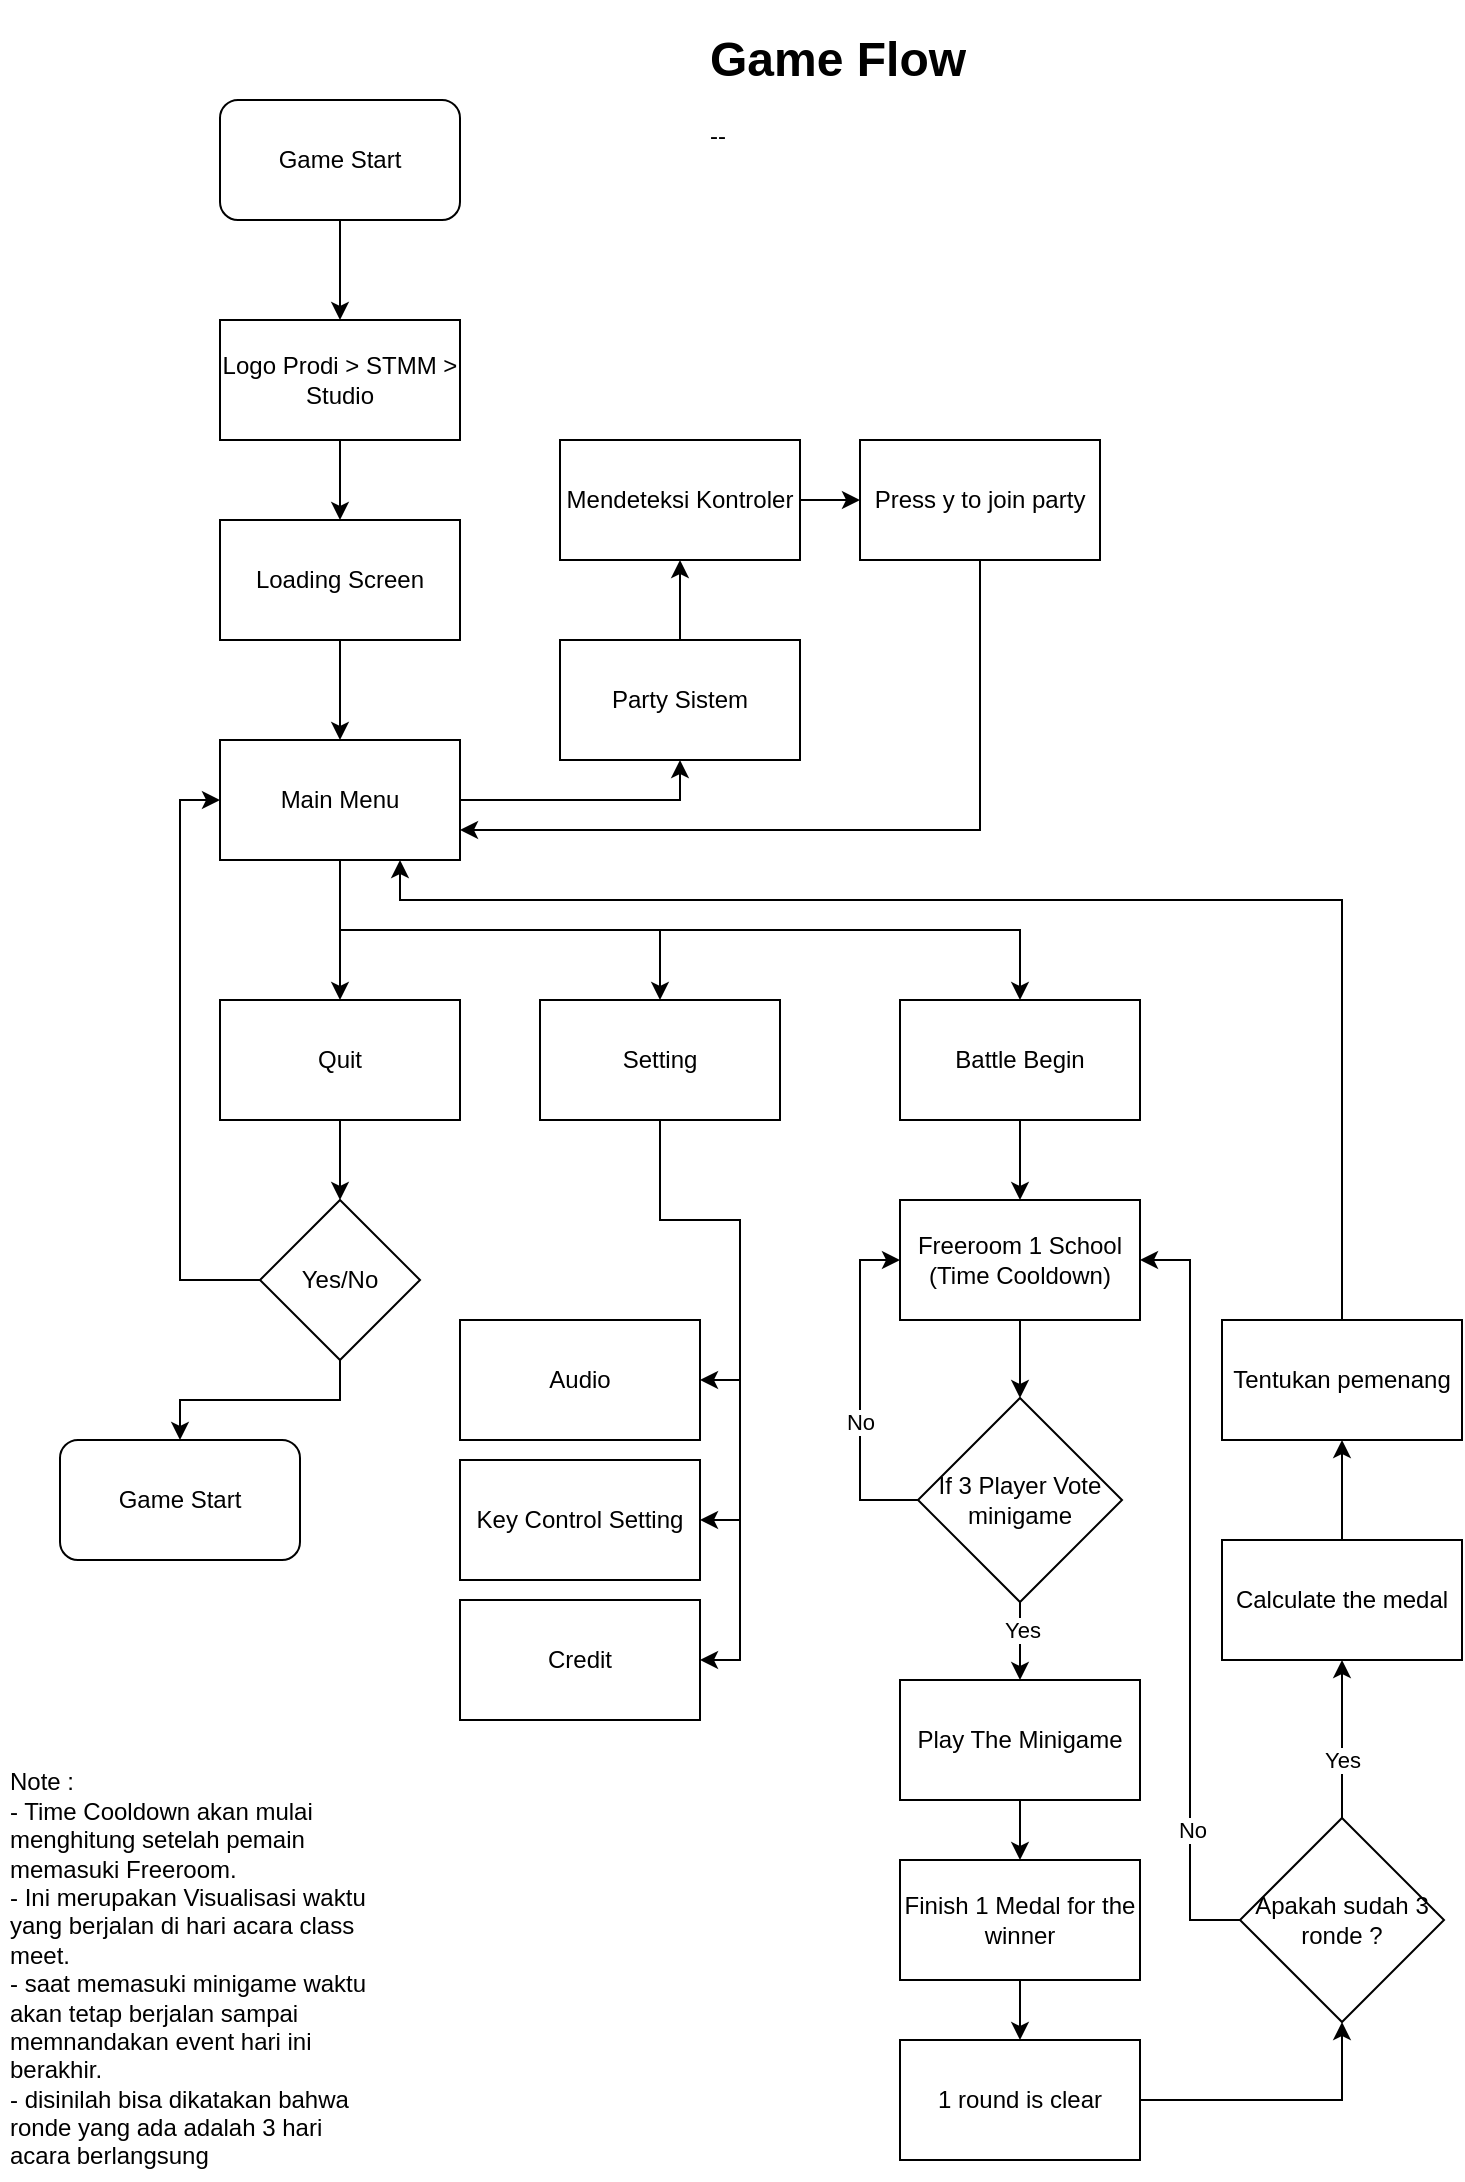 <mxfile version="23.0.1" type="github">
  <diagram name="Page-1" id="PAmlABkw8AqGcg0zfsbD">
    <mxGraphModel dx="1035" dy="522" grid="1" gridSize="10" guides="1" tooltips="1" connect="1" arrows="1" fold="1" page="1" pageScale="1" pageWidth="850" pageHeight="1100" math="0" shadow="0">
      <root>
        <mxCell id="0" />
        <mxCell id="1" parent="0" />
        <mxCell id="R9gAzU4-4KS_lakZ7gdE-11" value="" style="edgeStyle=orthogonalEdgeStyle;rounded=0;orthogonalLoop=1;jettySize=auto;html=1;" edge="1" parent="1" source="R9gAzU4-4KS_lakZ7gdE-1" target="R9gAzU4-4KS_lakZ7gdE-2">
          <mxGeometry relative="1" as="geometry" />
        </mxCell>
        <mxCell id="R9gAzU4-4KS_lakZ7gdE-1" value="Game Start" style="rounded=1;whiteSpace=wrap;html=1;" vertex="1" parent="1">
          <mxGeometry x="120" y="50" width="120" height="60" as="geometry" />
        </mxCell>
        <mxCell id="R9gAzU4-4KS_lakZ7gdE-12" value="" style="edgeStyle=orthogonalEdgeStyle;rounded=0;orthogonalLoop=1;jettySize=auto;html=1;" edge="1" parent="1" source="R9gAzU4-4KS_lakZ7gdE-2" target="R9gAzU4-4KS_lakZ7gdE-3">
          <mxGeometry relative="1" as="geometry" />
        </mxCell>
        <mxCell id="R9gAzU4-4KS_lakZ7gdE-2" value="Logo Prodi &amp;gt; STMM &amp;gt; Studio" style="rounded=0;whiteSpace=wrap;html=1;" vertex="1" parent="1">
          <mxGeometry x="120" y="160" width="120" height="60" as="geometry" />
        </mxCell>
        <mxCell id="R9gAzU4-4KS_lakZ7gdE-13" value="" style="edgeStyle=orthogonalEdgeStyle;rounded=0;orthogonalLoop=1;jettySize=auto;html=1;" edge="1" parent="1" source="R9gAzU4-4KS_lakZ7gdE-3" target="R9gAzU4-4KS_lakZ7gdE-4">
          <mxGeometry relative="1" as="geometry" />
        </mxCell>
        <mxCell id="R9gAzU4-4KS_lakZ7gdE-3" value="Loading Screen" style="rounded=0;whiteSpace=wrap;html=1;" vertex="1" parent="1">
          <mxGeometry x="120" y="260" width="120" height="60" as="geometry" />
        </mxCell>
        <mxCell id="R9gAzU4-4KS_lakZ7gdE-14" value="" style="edgeStyle=orthogonalEdgeStyle;rounded=0;orthogonalLoop=1;jettySize=auto;html=1;" edge="1" parent="1" source="R9gAzU4-4KS_lakZ7gdE-4" target="R9gAzU4-4KS_lakZ7gdE-5">
          <mxGeometry relative="1" as="geometry" />
        </mxCell>
        <mxCell id="R9gAzU4-4KS_lakZ7gdE-23" style="edgeStyle=orthogonalEdgeStyle;rounded=0;orthogonalLoop=1;jettySize=auto;html=1;exitX=0.5;exitY=1;exitDx=0;exitDy=0;entryX=0.5;entryY=0;entryDx=0;entryDy=0;" edge="1" parent="1" source="R9gAzU4-4KS_lakZ7gdE-4" target="R9gAzU4-4KS_lakZ7gdE-15">
          <mxGeometry relative="1" as="geometry" />
        </mxCell>
        <mxCell id="R9gAzU4-4KS_lakZ7gdE-26" style="edgeStyle=orthogonalEdgeStyle;rounded=0;orthogonalLoop=1;jettySize=auto;html=1;exitX=1;exitY=0.5;exitDx=0;exitDy=0;entryX=0.5;entryY=1;entryDx=0;entryDy=0;" edge="1" parent="1" source="R9gAzU4-4KS_lakZ7gdE-4" target="R9gAzU4-4KS_lakZ7gdE-24">
          <mxGeometry relative="1" as="geometry" />
        </mxCell>
        <mxCell id="R9gAzU4-4KS_lakZ7gdE-36" style="edgeStyle=orthogonalEdgeStyle;rounded=0;orthogonalLoop=1;jettySize=auto;html=1;exitX=0.5;exitY=1;exitDx=0;exitDy=0;entryX=0.5;entryY=0;entryDx=0;entryDy=0;" edge="1" parent="1" source="R9gAzU4-4KS_lakZ7gdE-4" target="R9gAzU4-4KS_lakZ7gdE-35">
          <mxGeometry relative="1" as="geometry" />
        </mxCell>
        <mxCell id="R9gAzU4-4KS_lakZ7gdE-4" value="Main Menu" style="rounded=0;whiteSpace=wrap;html=1;" vertex="1" parent="1">
          <mxGeometry x="120" y="370" width="120" height="60" as="geometry" />
        </mxCell>
        <mxCell id="R9gAzU4-4KS_lakZ7gdE-9" style="edgeStyle=orthogonalEdgeStyle;rounded=0;orthogonalLoop=1;jettySize=auto;html=1;" edge="1" parent="1" source="R9gAzU4-4KS_lakZ7gdE-5" target="R9gAzU4-4KS_lakZ7gdE-6">
          <mxGeometry relative="1" as="geometry" />
        </mxCell>
        <mxCell id="R9gAzU4-4KS_lakZ7gdE-5" value="Quit" style="rounded=0;whiteSpace=wrap;html=1;" vertex="1" parent="1">
          <mxGeometry x="120" y="500" width="120" height="60" as="geometry" />
        </mxCell>
        <mxCell id="R9gAzU4-4KS_lakZ7gdE-8" style="edgeStyle=orthogonalEdgeStyle;rounded=0;orthogonalLoop=1;jettySize=auto;html=1;entryX=0.5;entryY=0;entryDx=0;entryDy=0;" edge="1" parent="1" source="R9gAzU4-4KS_lakZ7gdE-6" target="R9gAzU4-4KS_lakZ7gdE-7">
          <mxGeometry relative="1" as="geometry" />
        </mxCell>
        <mxCell id="R9gAzU4-4KS_lakZ7gdE-10" style="edgeStyle=orthogonalEdgeStyle;rounded=0;orthogonalLoop=1;jettySize=auto;html=1;exitX=0;exitY=0.5;exitDx=0;exitDy=0;entryX=0;entryY=0.5;entryDx=0;entryDy=0;" edge="1" parent="1" source="R9gAzU4-4KS_lakZ7gdE-6" target="R9gAzU4-4KS_lakZ7gdE-4">
          <mxGeometry relative="1" as="geometry" />
        </mxCell>
        <mxCell id="R9gAzU4-4KS_lakZ7gdE-6" value="Yes/No" style="rhombus;whiteSpace=wrap;html=1;" vertex="1" parent="1">
          <mxGeometry x="140" y="600" width="80" height="80" as="geometry" />
        </mxCell>
        <mxCell id="R9gAzU4-4KS_lakZ7gdE-7" value="Game Start" style="rounded=1;whiteSpace=wrap;html=1;" vertex="1" parent="1">
          <mxGeometry x="40" y="720" width="120" height="60" as="geometry" />
        </mxCell>
        <mxCell id="R9gAzU4-4KS_lakZ7gdE-20" style="edgeStyle=orthogonalEdgeStyle;rounded=0;orthogonalLoop=1;jettySize=auto;html=1;exitX=0.5;exitY=1;exitDx=0;exitDy=0;entryX=1;entryY=0.5;entryDx=0;entryDy=0;" edge="1" parent="1" source="R9gAzU4-4KS_lakZ7gdE-15" target="R9gAzU4-4KS_lakZ7gdE-16">
          <mxGeometry relative="1" as="geometry" />
        </mxCell>
        <mxCell id="R9gAzU4-4KS_lakZ7gdE-21" style="edgeStyle=orthogonalEdgeStyle;rounded=0;orthogonalLoop=1;jettySize=auto;html=1;exitX=0.5;exitY=1;exitDx=0;exitDy=0;entryX=1;entryY=0.5;entryDx=0;entryDy=0;" edge="1" parent="1" source="R9gAzU4-4KS_lakZ7gdE-15" target="R9gAzU4-4KS_lakZ7gdE-17">
          <mxGeometry relative="1" as="geometry">
            <Array as="points">
              <mxPoint x="340" y="610" />
              <mxPoint x="380" y="610" />
              <mxPoint x="380" y="760" />
            </Array>
          </mxGeometry>
        </mxCell>
        <mxCell id="R9gAzU4-4KS_lakZ7gdE-22" style="edgeStyle=orthogonalEdgeStyle;rounded=0;orthogonalLoop=1;jettySize=auto;html=1;exitX=0.5;exitY=1;exitDx=0;exitDy=0;entryX=1;entryY=0.5;entryDx=0;entryDy=0;" edge="1" parent="1" source="R9gAzU4-4KS_lakZ7gdE-15" target="R9gAzU4-4KS_lakZ7gdE-18">
          <mxGeometry relative="1" as="geometry">
            <Array as="points">
              <mxPoint x="340" y="610" />
              <mxPoint x="380" y="610" />
              <mxPoint x="380" y="830" />
            </Array>
          </mxGeometry>
        </mxCell>
        <mxCell id="R9gAzU4-4KS_lakZ7gdE-15" value="Setting" style="rounded=0;whiteSpace=wrap;html=1;" vertex="1" parent="1">
          <mxGeometry x="280" y="500" width="120" height="60" as="geometry" />
        </mxCell>
        <mxCell id="R9gAzU4-4KS_lakZ7gdE-16" value="Audio" style="rounded=0;whiteSpace=wrap;html=1;" vertex="1" parent="1">
          <mxGeometry x="240" y="660" width="120" height="60" as="geometry" />
        </mxCell>
        <mxCell id="R9gAzU4-4KS_lakZ7gdE-17" value="Key Control Setting" style="rounded=0;whiteSpace=wrap;html=1;" vertex="1" parent="1">
          <mxGeometry x="240" y="730" width="120" height="60" as="geometry" />
        </mxCell>
        <mxCell id="R9gAzU4-4KS_lakZ7gdE-18" value="Credit" style="rounded=0;whiteSpace=wrap;html=1;" vertex="1" parent="1">
          <mxGeometry x="240" y="800" width="120" height="60" as="geometry" />
        </mxCell>
        <mxCell id="R9gAzU4-4KS_lakZ7gdE-29" value="" style="edgeStyle=orthogonalEdgeStyle;rounded=0;orthogonalLoop=1;jettySize=auto;html=1;" edge="1" parent="1" source="R9gAzU4-4KS_lakZ7gdE-24" target="R9gAzU4-4KS_lakZ7gdE-28">
          <mxGeometry relative="1" as="geometry" />
        </mxCell>
        <mxCell id="R9gAzU4-4KS_lakZ7gdE-24" value="Party Sistem" style="rounded=0;whiteSpace=wrap;html=1;" vertex="1" parent="1">
          <mxGeometry x="290" y="320" width="120" height="60" as="geometry" />
        </mxCell>
        <mxCell id="R9gAzU4-4KS_lakZ7gdE-31" value="" style="edgeStyle=orthogonalEdgeStyle;rounded=0;orthogonalLoop=1;jettySize=auto;html=1;" edge="1" parent="1" source="R9gAzU4-4KS_lakZ7gdE-28" target="R9gAzU4-4KS_lakZ7gdE-30">
          <mxGeometry relative="1" as="geometry" />
        </mxCell>
        <mxCell id="R9gAzU4-4KS_lakZ7gdE-28" value="Mendeteksi Kontroler" style="rounded=0;whiteSpace=wrap;html=1;" vertex="1" parent="1">
          <mxGeometry x="290" y="220" width="120" height="60" as="geometry" />
        </mxCell>
        <mxCell id="R9gAzU4-4KS_lakZ7gdE-33" style="edgeStyle=orthogonalEdgeStyle;rounded=0;orthogonalLoop=1;jettySize=auto;html=1;exitX=0.5;exitY=1;exitDx=0;exitDy=0;entryX=1;entryY=0.75;entryDx=0;entryDy=0;" edge="1" parent="1" source="R9gAzU4-4KS_lakZ7gdE-30" target="R9gAzU4-4KS_lakZ7gdE-4">
          <mxGeometry relative="1" as="geometry" />
        </mxCell>
        <mxCell id="R9gAzU4-4KS_lakZ7gdE-30" value="Press y to join party" style="rounded=0;whiteSpace=wrap;html=1;" vertex="1" parent="1">
          <mxGeometry x="440" y="220" width="120" height="60" as="geometry" />
        </mxCell>
        <mxCell id="R9gAzU4-4KS_lakZ7gdE-42" value="" style="edgeStyle=orthogonalEdgeStyle;rounded=0;orthogonalLoop=1;jettySize=auto;html=1;" edge="1" parent="1" source="R9gAzU4-4KS_lakZ7gdE-35" target="R9gAzU4-4KS_lakZ7gdE-37">
          <mxGeometry relative="1" as="geometry" />
        </mxCell>
        <mxCell id="R9gAzU4-4KS_lakZ7gdE-35" value="Battle Begin" style="rounded=0;whiteSpace=wrap;html=1;" vertex="1" parent="1">
          <mxGeometry x="460" y="500" width="120" height="60" as="geometry" />
        </mxCell>
        <mxCell id="R9gAzU4-4KS_lakZ7gdE-43" value="" style="edgeStyle=orthogonalEdgeStyle;rounded=0;orthogonalLoop=1;jettySize=auto;html=1;" edge="1" parent="1" source="R9gAzU4-4KS_lakZ7gdE-37" target="R9gAzU4-4KS_lakZ7gdE-39">
          <mxGeometry relative="1" as="geometry" />
        </mxCell>
        <mxCell id="R9gAzU4-4KS_lakZ7gdE-37" value="Freeroom 1 School&lt;br&gt;(Time Cooldown)" style="rounded=0;whiteSpace=wrap;html=1;" vertex="1" parent="1">
          <mxGeometry x="460" y="600" width="120" height="60" as="geometry" />
        </mxCell>
        <mxCell id="R9gAzU4-4KS_lakZ7gdE-40" style="edgeStyle=orthogonalEdgeStyle;rounded=0;orthogonalLoop=1;jettySize=auto;html=1;exitX=0;exitY=0.5;exitDx=0;exitDy=0;entryX=0;entryY=0.5;entryDx=0;entryDy=0;" edge="1" parent="1" source="R9gAzU4-4KS_lakZ7gdE-39" target="R9gAzU4-4KS_lakZ7gdE-37">
          <mxGeometry relative="1" as="geometry" />
        </mxCell>
        <mxCell id="R9gAzU4-4KS_lakZ7gdE-41" value="No" style="edgeLabel;html=1;align=center;verticalAlign=middle;resizable=0;points=[];" vertex="1" connectable="0" parent="R9gAzU4-4KS_lakZ7gdE-40">
          <mxGeometry x="-0.195" relative="1" as="geometry">
            <mxPoint as="offset" />
          </mxGeometry>
        </mxCell>
        <mxCell id="R9gAzU4-4KS_lakZ7gdE-45" value="" style="edgeStyle=orthogonalEdgeStyle;rounded=0;orthogonalLoop=1;jettySize=auto;html=1;" edge="1" parent="1" source="R9gAzU4-4KS_lakZ7gdE-39" target="R9gAzU4-4KS_lakZ7gdE-44">
          <mxGeometry relative="1" as="geometry" />
        </mxCell>
        <mxCell id="R9gAzU4-4KS_lakZ7gdE-46" value="Yes" style="edgeLabel;html=1;align=center;verticalAlign=middle;resizable=0;points=[];" vertex="1" connectable="0" parent="R9gAzU4-4KS_lakZ7gdE-45">
          <mxGeometry x="-0.286" y="1" relative="1" as="geometry">
            <mxPoint y="-1" as="offset" />
          </mxGeometry>
        </mxCell>
        <mxCell id="R9gAzU4-4KS_lakZ7gdE-39" value="If 3 Player Vote minigame" style="rhombus;whiteSpace=wrap;html=1;" vertex="1" parent="1">
          <mxGeometry x="469" y="699" width="102" height="102" as="geometry" />
        </mxCell>
        <mxCell id="R9gAzU4-4KS_lakZ7gdE-48" value="" style="edgeStyle=orthogonalEdgeStyle;rounded=0;orthogonalLoop=1;jettySize=auto;html=1;" edge="1" parent="1" source="R9gAzU4-4KS_lakZ7gdE-44" target="R9gAzU4-4KS_lakZ7gdE-47">
          <mxGeometry relative="1" as="geometry" />
        </mxCell>
        <mxCell id="R9gAzU4-4KS_lakZ7gdE-44" value="Play The Minigame" style="rounded=0;whiteSpace=wrap;html=1;" vertex="1" parent="1">
          <mxGeometry x="460" y="840" width="120" height="60" as="geometry" />
        </mxCell>
        <mxCell id="R9gAzU4-4KS_lakZ7gdE-50" value="" style="edgeStyle=orthogonalEdgeStyle;rounded=0;orthogonalLoop=1;jettySize=auto;html=1;" edge="1" parent="1" source="R9gAzU4-4KS_lakZ7gdE-47" target="R9gAzU4-4KS_lakZ7gdE-49">
          <mxGeometry relative="1" as="geometry" />
        </mxCell>
        <mxCell id="R9gAzU4-4KS_lakZ7gdE-47" value="Finish 1 Medal for the winner" style="whiteSpace=wrap;html=1;rounded=0;" vertex="1" parent="1">
          <mxGeometry x="460" y="930" width="120" height="60" as="geometry" />
        </mxCell>
        <mxCell id="R9gAzU4-4KS_lakZ7gdE-52" style="edgeStyle=orthogonalEdgeStyle;rounded=0;orthogonalLoop=1;jettySize=auto;html=1;exitX=1;exitY=0.5;exitDx=0;exitDy=0;entryX=0.5;entryY=1;entryDx=0;entryDy=0;" edge="1" parent="1" source="R9gAzU4-4KS_lakZ7gdE-49" target="R9gAzU4-4KS_lakZ7gdE-51">
          <mxGeometry relative="1" as="geometry" />
        </mxCell>
        <mxCell id="R9gAzU4-4KS_lakZ7gdE-49" value="1 round is clear" style="whiteSpace=wrap;html=1;rounded=0;" vertex="1" parent="1">
          <mxGeometry x="460" y="1020" width="120" height="60" as="geometry" />
        </mxCell>
        <mxCell id="R9gAzU4-4KS_lakZ7gdE-53" style="edgeStyle=orthogonalEdgeStyle;rounded=0;orthogonalLoop=1;jettySize=auto;html=1;exitX=0;exitY=0.5;exitDx=0;exitDy=0;entryX=1;entryY=0.5;entryDx=0;entryDy=0;" edge="1" parent="1" source="R9gAzU4-4KS_lakZ7gdE-51" target="R9gAzU4-4KS_lakZ7gdE-37">
          <mxGeometry relative="1" as="geometry" />
        </mxCell>
        <mxCell id="R9gAzU4-4KS_lakZ7gdE-54" value="No" style="edgeLabel;html=1;align=center;verticalAlign=middle;resizable=0;points=[];" vertex="1" connectable="0" parent="R9gAzU4-4KS_lakZ7gdE-53">
          <mxGeometry x="-0.629" y="-1" relative="1" as="geometry">
            <mxPoint as="offset" />
          </mxGeometry>
        </mxCell>
        <mxCell id="R9gAzU4-4KS_lakZ7gdE-56" style="edgeStyle=orthogonalEdgeStyle;rounded=0;orthogonalLoop=1;jettySize=auto;html=1;exitX=0.5;exitY=0;exitDx=0;exitDy=0;entryX=0.5;entryY=1;entryDx=0;entryDy=0;" edge="1" parent="1" source="R9gAzU4-4KS_lakZ7gdE-51" target="R9gAzU4-4KS_lakZ7gdE-55">
          <mxGeometry relative="1" as="geometry" />
        </mxCell>
        <mxCell id="R9gAzU4-4KS_lakZ7gdE-60" value="Yes" style="edgeLabel;html=1;align=center;verticalAlign=middle;resizable=0;points=[];" vertex="1" connectable="0" parent="R9gAzU4-4KS_lakZ7gdE-56">
          <mxGeometry x="0.172" relative="1" as="geometry">
            <mxPoint y="17" as="offset" />
          </mxGeometry>
        </mxCell>
        <mxCell id="R9gAzU4-4KS_lakZ7gdE-51" value="Apakah sudah 3 ronde ?" style="rhombus;whiteSpace=wrap;html=1;" vertex="1" parent="1">
          <mxGeometry x="630" y="909" width="102" height="102" as="geometry" />
        </mxCell>
        <mxCell id="R9gAzU4-4KS_lakZ7gdE-58" value="" style="edgeStyle=orthogonalEdgeStyle;rounded=0;orthogonalLoop=1;jettySize=auto;html=1;" edge="1" parent="1" source="R9gAzU4-4KS_lakZ7gdE-55" target="R9gAzU4-4KS_lakZ7gdE-57">
          <mxGeometry relative="1" as="geometry" />
        </mxCell>
        <mxCell id="R9gAzU4-4KS_lakZ7gdE-55" value="Calculate the medal" style="rounded=0;whiteSpace=wrap;html=1;" vertex="1" parent="1">
          <mxGeometry x="621" y="770" width="120" height="60" as="geometry" />
        </mxCell>
        <mxCell id="R9gAzU4-4KS_lakZ7gdE-59" style="edgeStyle=orthogonalEdgeStyle;rounded=0;orthogonalLoop=1;jettySize=auto;html=1;exitX=0.5;exitY=0;exitDx=0;exitDy=0;entryX=0.75;entryY=1;entryDx=0;entryDy=0;" edge="1" parent="1" source="R9gAzU4-4KS_lakZ7gdE-57" target="R9gAzU4-4KS_lakZ7gdE-4">
          <mxGeometry relative="1" as="geometry">
            <Array as="points">
              <mxPoint x="681" y="450" />
              <mxPoint x="210" y="450" />
            </Array>
          </mxGeometry>
        </mxCell>
        <mxCell id="R9gAzU4-4KS_lakZ7gdE-57" value="Tentukan pemenang" style="rounded=0;whiteSpace=wrap;html=1;" vertex="1" parent="1">
          <mxGeometry x="621" y="660" width="120" height="60" as="geometry" />
        </mxCell>
        <mxCell id="R9gAzU4-4KS_lakZ7gdE-61" value="&lt;br&gt;Note : &lt;br&gt;- Time Cooldown akan mulai&amp;nbsp; &amp;nbsp; &amp;nbsp; menghitung setelah pemain memasuki Freeroom.&lt;br&gt;- Ini merupakan Visualisasi waktu yang berjalan di hari acara class meet.&lt;br&gt;- saat memasuki minigame waktu akan tetap berjalan sampai memnandakan event hari ini berakhir.&lt;br&gt;- disinilah bisa dikatakan bahwa ronde yang ada adalah 3 hari acara berlangsung&lt;br&gt;" style="text;html=1;strokeColor=none;fillColor=none;spacing=5;spacingTop=-20;whiteSpace=wrap;overflow=hidden;rounded=0;" vertex="1" parent="1">
          <mxGeometry x="10" y="880" width="190" height="210" as="geometry" />
        </mxCell>
        <mxCell id="R9gAzU4-4KS_lakZ7gdE-63" value="&lt;h1&gt;Game Flow&lt;/h1&gt;&lt;p&gt;--&lt;/p&gt;" style="text;html=1;strokeColor=none;fillColor=none;spacing=5;spacingTop=-20;whiteSpace=wrap;overflow=hidden;rounded=0;" vertex="1" parent="1">
          <mxGeometry x="360" y="10" width="190" height="70" as="geometry" />
        </mxCell>
      </root>
    </mxGraphModel>
  </diagram>
</mxfile>
